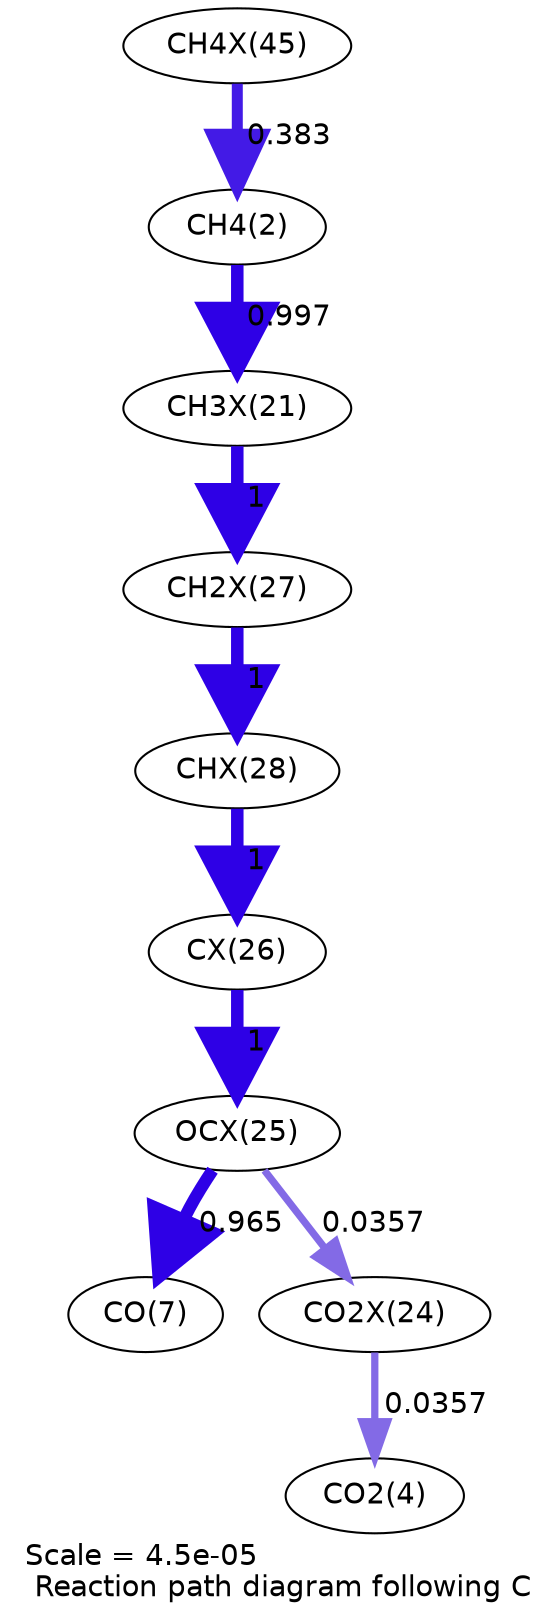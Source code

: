 digraph reaction_paths {
center=1;
s32 -> s4[fontname="Helvetica", penwidth=5.28, arrowsize=2.64, color="0.7, 0.883, 0.9"
, label=" 0.383"];
s4 -> s24[fontname="Helvetica", penwidth=6, arrowsize=3, color="0.7, 1.5, 0.9"
, label=" 0.997"];
s24 -> s30[fontname="Helvetica", penwidth=6, arrowsize=3, color="0.7, 1.5, 0.9"
, label=" 1"];
s30 -> s31[fontname="Helvetica", penwidth=6, arrowsize=3, color="0.7, 1.5, 0.9"
, label=" 1"];
s31 -> s29[fontname="Helvetica", penwidth=6, arrowsize=3, color="0.7, 1.5, 0.9"
, label=" 1"];
s29 -> s28[fontname="Helvetica", penwidth=6, arrowsize=3, color="0.7, 1.5, 0.9"
, label=" 1"];
s28 -> s9[fontname="Helvetica", penwidth=5.97, arrowsize=2.99, color="0.7, 1.47, 0.9"
, label=" 0.965"];
s28 -> s27[fontname="Helvetica", penwidth=3.48, arrowsize=1.74, color="0.7, 0.536, 0.9"
, label=" 0.0357"];
s27 -> s6[fontname="Helvetica", penwidth=3.48, arrowsize=1.74, color="0.7, 0.536, 0.9"
, label=" 0.0357"];
s4 [ fontname="Helvetica", label="CH4(2)"];
s6 [ fontname="Helvetica", label="CO2(4)"];
s9 [ fontname="Helvetica", label="CO(7)"];
s24 [ fontname="Helvetica", label="CH3X(21)"];
s27 [ fontname="Helvetica", label="CO2X(24)"];
s28 [ fontname="Helvetica", label="OCX(25)"];
s29 [ fontname="Helvetica", label="CX(26)"];
s30 [ fontname="Helvetica", label="CH2X(27)"];
s31 [ fontname="Helvetica", label="CHX(28)"];
s32 [ fontname="Helvetica", label="CH4X(45)"];
 label = "Scale = 4.5e-05\l Reaction path diagram following C";
 fontname = "Helvetica";
}
